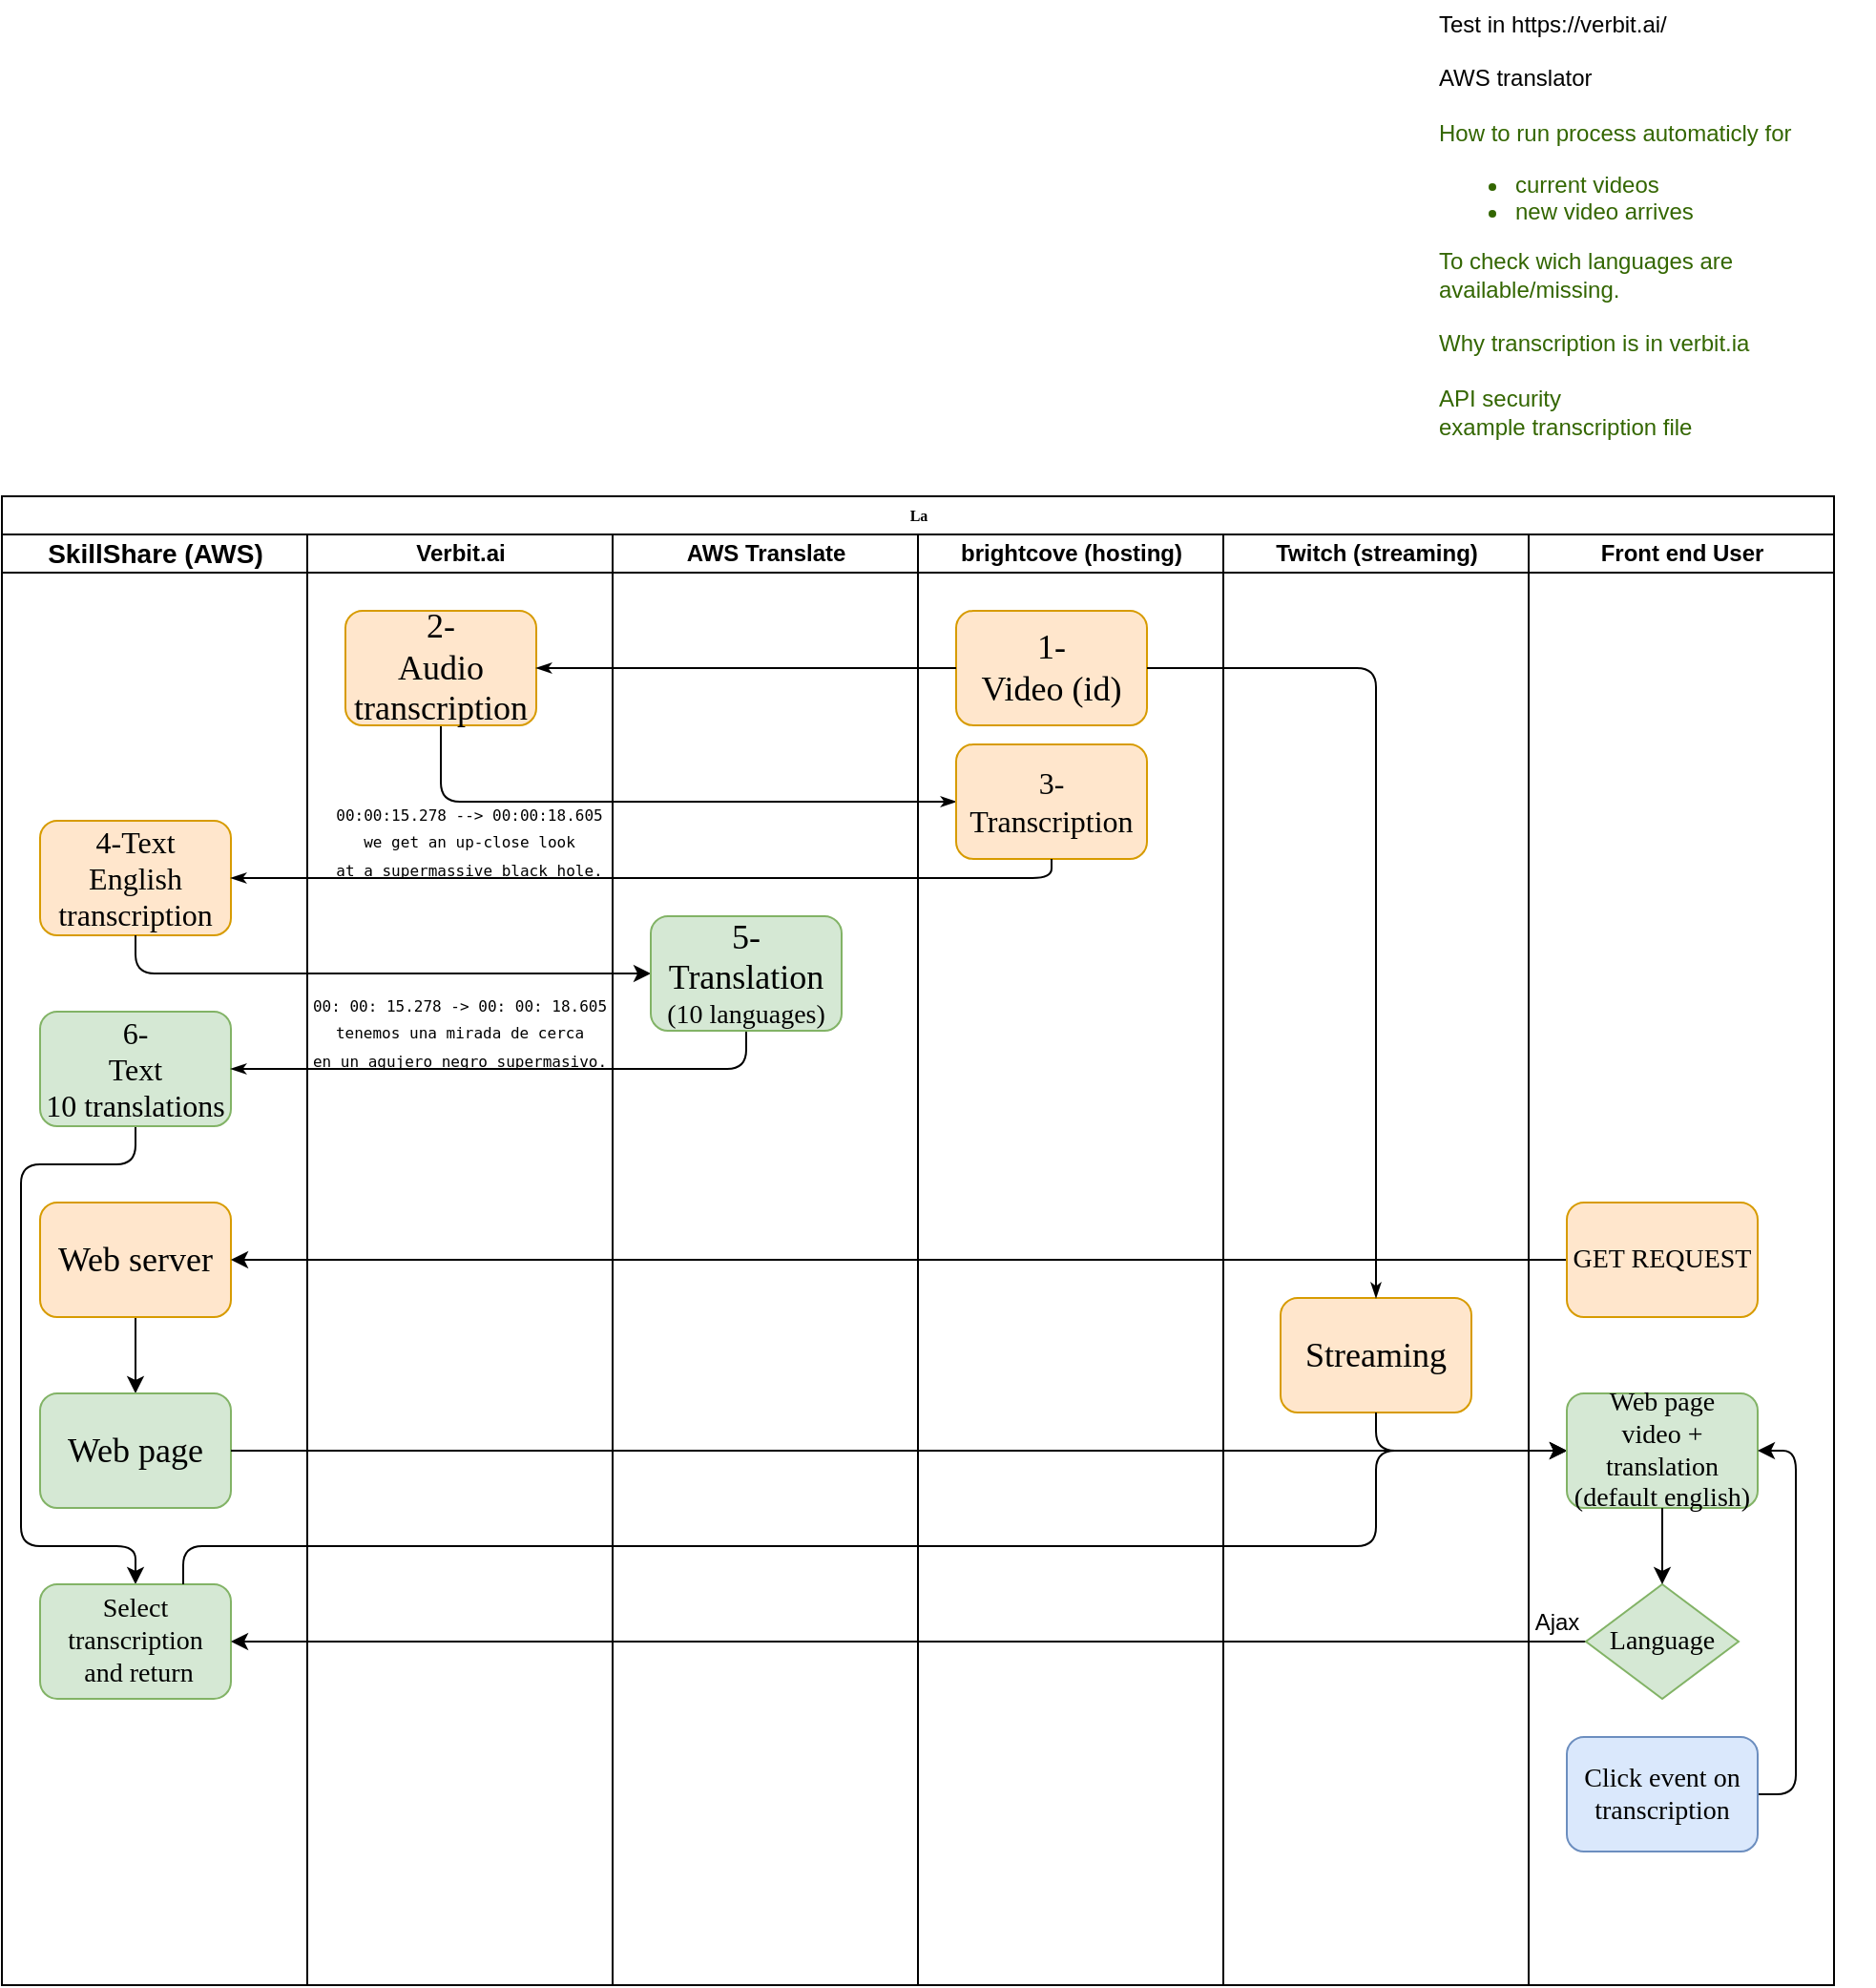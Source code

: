 <mxfile version="13.0.1" type="device"><diagram name="Page-1" id="74e2e168-ea6b-b213-b513-2b3c1d86103e"><mxGraphModel dx="1108" dy="1363" grid="1" gridSize="10" guides="1" tooltips="1" connect="1" arrows="1" fold="1" page="1" pageScale="1" pageWidth="1100" pageHeight="850" background="#ffffff" math="0" shadow="0"><root><mxCell id="0"/><mxCell id="1" parent="0"/><mxCell id="4BttZSGpMBCbi7sX92UD-6" value="Test in https://verbit.ai/&lt;br&gt;&lt;br&gt;AWS translator&lt;br&gt;&lt;br&gt;&lt;font color=&quot;#336600&quot;&gt;How to run process automaticly for&lt;br&gt;&lt;ul&gt;&lt;li&gt;&lt;font color=&quot;#336600&quot;&gt;current videos&lt;/font&gt;&lt;/li&gt;&lt;li&gt;&lt;font color=&quot;#336600&quot;&gt;new video arrives&lt;/font&gt;&lt;/li&gt;&lt;/ul&gt;&lt;div&gt;To check wich languages are available/missing.&lt;/div&gt;&lt;div&gt;&lt;br&gt;&lt;/div&gt;&lt;div&gt;Why transcription is in verbit.ia&lt;/div&gt;&lt;div&gt;&lt;br&gt;&lt;/div&gt;&lt;div&gt;API security&lt;/div&gt;&lt;div&gt;example transcription file&amp;nbsp;&lt;/div&gt;&lt;div&gt;&lt;br&gt;&lt;/div&gt;&lt;/font&gt;" style="text;html=1;strokeColor=none;fillColor=none;align=left;verticalAlign=middle;whiteSpace=wrap;rounded=0;" parent="1" vertex="1"><mxGeometry x="820" y="-250" width="230" height="250" as="geometry"/></mxCell><mxCell id="77e6c97f196da883-1" value="La" style="swimlane;html=1;childLayout=stackLayout;startSize=20;rounded=0;shadow=0;labelBackgroundColor=none;strokeWidth=1;fontFamily=Verdana;fontSize=8;align=center;" parent="1" vertex="1"><mxGeometry x="69" y="10" width="960" height="780" as="geometry"/></mxCell><mxCell id="77e6c97f196da883-28" style="edgeStyle=orthogonalEdgeStyle;rounded=1;html=1;labelBackgroundColor=none;startArrow=none;startFill=0;startSize=5;endArrow=classicThin;endFill=1;endSize=5;jettySize=auto;orthogonalLoop=1;strokeWidth=1;fontFamily=Verdana;fontSize=8;entryX=0;entryY=0.5;entryDx=0;entryDy=0;" parent="77e6c97f196da883-1" source="77e6c97f196da883-9" target="77e6c97f196da883-12" edge="1"><mxGeometry relative="1" as="geometry"><Array as="points"><mxPoint x="230" y="160"/><mxPoint x="500" y="160"/></Array></mxGeometry></mxCell><mxCell id="77e6c97f196da883-2" value="&lt;font style=&quot;font-size: 14px&quot;&gt;SkillShare (AWS)&lt;/font&gt;" style="swimlane;html=1;startSize=20;" parent="77e6c97f196da883-1" vertex="1"><mxGeometry y="20" width="160" height="760" as="geometry"><mxRectangle y="20" width="30" height="760" as="alternateBounds"/></mxGeometry></mxCell><mxCell id="4BttZSGpMBCbi7sX92UD-18" style="edgeStyle=orthogonalEdgeStyle;rounded=1;orthogonalLoop=1;jettySize=auto;html=1;entryX=0.5;entryY=0;entryDx=0;entryDy=0;exitX=0.5;exitY=1;exitDx=0;exitDy=0;" parent="77e6c97f196da883-2" source="4BttZSGpMBCbi7sX92UD-5" target="77e6c97f196da883-22" edge="1"><mxGeometry relative="1" as="geometry"><mxPoint x="80" y="530" as="targetPoint"/><mxPoint x="80" y="390" as="sourcePoint"/><Array as="points"><mxPoint x="70" y="330"/><mxPoint x="10" y="330"/><mxPoint x="10" y="530"/><mxPoint x="70" y="530"/></Array></mxGeometry></mxCell><mxCell id="4BttZSGpMBCbi7sX92UD-25" style="edgeStyle=orthogonalEdgeStyle;rounded=0;orthogonalLoop=1;jettySize=auto;html=1;exitX=0.5;exitY=1;exitDx=0;exitDy=0;entryX=0.5;entryY=0;entryDx=0;entryDy=0;" parent="77e6c97f196da883-2" source="77e6c97f196da883-21" target="77e6c97f196da883-18" edge="1"><mxGeometry relative="1" as="geometry"><mxPoint x="10" y="600" as="targetPoint"/><mxPoint x="560" y="590" as="sourcePoint"/><Array as="points"/></mxGeometry></mxCell><mxCell id="77e6c97f196da883-15" value="&lt;font size=&quot;3&quot;&gt;4-Text&lt;br&gt;English transcription&lt;br&gt;&lt;/font&gt;" style="rounded=1;whiteSpace=wrap;html=1;shadow=0;labelBackgroundColor=none;strokeWidth=1;fontFamily=Verdana;fontSize=8;align=center;fillColor=#ffe6cc;strokeColor=#d79b00;" parent="77e6c97f196da883-2" vertex="1"><mxGeometry x="20" y="150" width="100" height="60" as="geometry"/></mxCell><mxCell id="4BttZSGpMBCbi7sX92UD-5" value="&lt;font size=&quot;3&quot;&gt;6-&lt;br&gt;Text&lt;br&gt;10 translations&lt;br&gt;&lt;/font&gt;" style="rounded=1;whiteSpace=wrap;html=1;shadow=0;labelBackgroundColor=none;strokeWidth=1;fontFamily=Verdana;fontSize=8;align=center;fillColor=#d5e8d4;strokeColor=#82b366;" parent="77e6c97f196da883-2" vertex="1"><mxGeometry x="20" y="250" width="100" height="60" as="geometry"/></mxCell><mxCell id="77e6c97f196da883-21" value="&lt;font style=&quot;font-size: 18px&quot;&gt;Web server&lt;/font&gt;" style="rounded=1;whiteSpace=wrap;html=1;shadow=0;labelBackgroundColor=none;strokeWidth=1;fontFamily=Verdana;fontSize=8;align=center;fillColor=#ffe6cc;strokeColor=#d79b00;" parent="77e6c97f196da883-2" vertex="1"><mxGeometry x="20" y="350" width="100" height="60" as="geometry"/></mxCell><mxCell id="77e6c97f196da883-18" value="&lt;font style=&quot;font-size: 18px&quot;&gt;Web page&lt;/font&gt;" style="rounded=1;whiteSpace=wrap;html=1;shadow=0;labelBackgroundColor=none;strokeWidth=1;fontFamily=Verdana;fontSize=8;align=center;fillColor=#d5e8d4;strokeColor=#82b366;" parent="77e6c97f196da883-2" vertex="1"><mxGeometry x="20" y="450" width="100" height="60" as="geometry"/></mxCell><mxCell id="77e6c97f196da883-22" value="&lt;font style=&quot;font-size: 14px&quot;&gt;Select transcription&lt;br&gt;&amp;nbsp;and return&lt;/font&gt;" style="rounded=1;whiteSpace=wrap;html=1;shadow=0;labelBackgroundColor=none;strokeWidth=1;fontFamily=Verdana;fontSize=8;align=center;fillColor=#d5e8d4;strokeColor=#82b366;" parent="77e6c97f196da883-2" vertex="1"><mxGeometry x="20" y="550" width="100" height="60" as="geometry"/></mxCell><mxCell id="4BttZSGpMBCbi7sX92UD-3" style="edgeStyle=orthogonalEdgeStyle;rounded=1;orthogonalLoop=1;jettySize=auto;html=1;exitX=0.5;exitY=1;exitDx=0;exitDy=0;entryX=0;entryY=0.5;entryDx=0;entryDy=0;" parent="77e6c97f196da883-1" source="77e6c97f196da883-15" target="77e6c97f196da883-17" edge="1"><mxGeometry relative="1" as="geometry"><mxPoint x="340" y="460" as="targetPoint"/><mxPoint x="120" y="350" as="sourcePoint"/><Array as="points"><mxPoint x="70" y="250"/></Array></mxGeometry></mxCell><mxCell id="4BttZSGpMBCbi7sX92UD-4" style="edgeStyle=orthogonalEdgeStyle;rounded=1;html=1;labelBackgroundColor=none;startArrow=none;startFill=0;startSize=5;endArrow=classicThin;endFill=1;endSize=5;jettySize=auto;orthogonalLoop=1;strokeWidth=1;fontFamily=Verdana;fontSize=8;exitX=0.5;exitY=1;exitDx=0;exitDy=0;entryX=1;entryY=0.5;entryDx=0;entryDy=0;" parent="77e6c97f196da883-1" source="77e6c97f196da883-17" target="4BttZSGpMBCbi7sX92UD-5" edge="1"><mxGeometry relative="1" as="geometry"><mxPoint x="250" y="210" as="sourcePoint"/><mxPoint x="120" y="440" as="targetPoint"/><Array as="points"><mxPoint x="390" y="300"/></Array></mxGeometry></mxCell><mxCell id="77e6c97f196da883-3" value="Verbit.ai" style="swimlane;html=1;startSize=20;" parent="77e6c97f196da883-1" vertex="1"><mxGeometry x="160" y="20" width="160" height="760" as="geometry"/></mxCell><mxCell id="4BttZSGpMBCbi7sX92UD-19" value="&lt;pre&gt;&lt;span class=&quot;tlid-translation translation&quot; lang=&quot;es&quot;&gt;&lt;font style=&quot;font-size: 8px&quot;&gt;&lt;span title=&quot;&quot;&gt;00: 00: 15.278 -&amp;gt; 00: 00: 18.605&lt;/span&gt;&lt;br&gt;&lt;span title=&quot;&quot;&gt;tenemos una mirada de cerca&lt;/span&gt;&lt;br&gt;&lt;span title=&quot;&quot; class=&quot;&quot;&gt;en un agujero negro supermasivo.&lt;/span&gt;&lt;/font&gt;&lt;/span&gt;&lt;br&gt;&lt;/pre&gt;" style="text;html=1;strokeColor=none;fillColor=none;align=center;verticalAlign=middle;whiteSpace=wrap;rounded=0;" parent="77e6c97f196da883-3" vertex="1"><mxGeometry x="5" y="230" width="150" height="60" as="geometry"/></mxCell><mxCell id="4BttZSGpMBCbi7sX92UD-8" value="&lt;pre&gt;&lt;font style=&quot;font-size: 8px&quot;&gt;00:00:15.278 --&amp;gt; 00:00:18.605&lt;br/&gt;we get an up-close look&lt;br/&gt;at a supermassive black hole.&lt;/font&gt;&lt;/pre&gt;" style="text;html=1;strokeColor=none;fillColor=none;align=center;verticalAlign=middle;whiteSpace=wrap;rounded=0;" parent="77e6c97f196da883-3" vertex="1"><mxGeometry x="10" y="130" width="150" height="60" as="geometry"/></mxCell><mxCell id="77e6c97f196da883-9" value="&lt;font style=&quot;font-size: 18px&quot;&gt;2-&lt;br&gt;Audio transcription&lt;/font&gt;" style="rounded=1;whiteSpace=wrap;html=1;shadow=0;labelBackgroundColor=none;strokeWidth=1;fontFamily=Verdana;fontSize=8;align=center;fillColor=#ffe6cc;strokeColor=#d79b00;" parent="77e6c97f196da883-3" vertex="1"><mxGeometry x="20" y="40" width="100" height="60" as="geometry"/></mxCell><mxCell id="77e6c97f196da883-4" value="AWS Translate" style="swimlane;html=1;startSize=20;" parent="77e6c97f196da883-1" vertex="1"><mxGeometry x="320" y="20" width="160" height="760" as="geometry"/></mxCell><mxCell id="77e6c97f196da883-17" value="&lt;font&gt;&lt;span style=&quot;font-size: 18px&quot;&gt;5-&lt;br&gt;Translation&lt;/span&gt;&lt;br&gt;&lt;font style=&quot;font-size: 14px&quot;&gt;(10 languages)&lt;/font&gt;&lt;br&gt;&lt;/font&gt;" style="rounded=1;whiteSpace=wrap;html=1;shadow=0;labelBackgroundColor=none;strokeWidth=1;fontFamily=Verdana;fontSize=8;align=center;fillColor=#d5e8d4;strokeColor=#82b366;" parent="77e6c97f196da883-4" vertex="1"><mxGeometry x="20" y="200" width="100" height="60" as="geometry"/></mxCell><mxCell id="77e6c97f196da883-5" value="brightcove (hosting)" style="swimlane;html=1;startSize=20;" parent="77e6c97f196da883-1" vertex="1"><mxGeometry x="480" y="20" width="160" height="760" as="geometry"/></mxCell><mxCell id="77e6c97f196da883-12" value="&lt;h1&gt;&lt;span style=&quot;font-weight: normal&quot;&gt;3-Transcription&lt;/span&gt;&lt;/h1&gt;" style="rounded=1;whiteSpace=wrap;html=1;shadow=0;labelBackgroundColor=none;strokeWidth=1;fontFamily=Verdana;fontSize=8;align=center;fillColor=#ffe6cc;strokeColor=#d79b00;" parent="77e6c97f196da883-5" vertex="1"><mxGeometry x="20" y="110" width="100" height="60" as="geometry"/></mxCell><mxCell id="77e6c97f196da883-8" value="&lt;font style=&quot;font-size: 18px&quot;&gt;1-&lt;br&gt;Video (id)&lt;br&gt;&lt;/font&gt;" style="rounded=1;whiteSpace=wrap;html=1;shadow=0;labelBackgroundColor=none;strokeWidth=1;fontFamily=Verdana;fontSize=8;align=center;fillColor=#ffe6cc;strokeColor=#d79b00;" parent="77e6c97f196da883-5" vertex="1"><mxGeometry x="20" y="40" width="100" height="60" as="geometry"/></mxCell><mxCell id="77e6c97f196da883-6" value="Twitch (streaming)" style="swimlane;html=1;startSize=20;" parent="77e6c97f196da883-1" vertex="1"><mxGeometry x="640" y="20" width="160" height="760" as="geometry"/></mxCell><mxCell id="WP5U_IUgqzTku1RPDJRu-3" value="&lt;font style=&quot;font-size: 18px&quot;&gt;Streaming&lt;/font&gt;" style="rounded=1;whiteSpace=wrap;html=1;shadow=0;labelBackgroundColor=none;strokeWidth=1;fontFamily=Verdana;fontSize=8;align=center;fillColor=#ffe6cc;strokeColor=#d79b00;" parent="77e6c97f196da883-6" vertex="1"><mxGeometry x="30" y="400" width="100" height="60" as="geometry"/></mxCell><mxCell id="4BttZSGpMBCbi7sX92UD-10" style="edgeStyle=orthogonalEdgeStyle;rounded=0;orthogonalLoop=1;jettySize=auto;html=1;exitX=0;exitY=0.5;exitDx=0;exitDy=0;entryX=1;entryY=0.5;entryDx=0;entryDy=0;" parent="77e6c97f196da883-1" source="77e6c97f196da883-14" target="77e6c97f196da883-21" edge="1"><mxGeometry relative="1" as="geometry"><mxPoint x="120" y="470" as="targetPoint"/><mxPoint x="80" y="510" as="sourcePoint"/></mxGeometry></mxCell><mxCell id="4BttZSGpMBCbi7sX92UD-12" style="edgeStyle=orthogonalEdgeStyle;rounded=1;orthogonalLoop=1;jettySize=auto;html=1;exitX=0;exitY=0.5;exitDx=0;exitDy=0;entryX=1;entryY=0.5;entryDx=0;entryDy=0;" parent="77e6c97f196da883-1" source="77e6c97f196da883-20" target="77e6c97f196da883-22" edge="1"><mxGeometry relative="1" as="geometry"><mxPoint x="130" y="660" as="targetPoint"/><mxPoint x="130" y="580" as="sourcePoint"/></mxGeometry></mxCell><mxCell id="77e6c97f196da883-27" style="edgeStyle=orthogonalEdgeStyle;rounded=1;html=1;labelBackgroundColor=none;startArrow=none;startFill=0;startSize=5;endArrow=classicThin;endFill=1;endSize=5;jettySize=auto;orthogonalLoop=1;strokeWidth=1;fontFamily=Verdana;fontSize=8;entryX=1;entryY=0.5;entryDx=0;entryDy=0;exitX=0;exitY=0.5;exitDx=0;exitDy=0;" parent="77e6c97f196da883-1" source="77e6c97f196da883-8" target="77e6c97f196da883-9" edge="1"><mxGeometry relative="1" as="geometry"><Array as="points"><mxPoint x="490" y="90"/><mxPoint x="490" y="90"/></Array><mxPoint x="500" y="130" as="sourcePoint"/><mxPoint x="230" y="140" as="targetPoint"/></mxGeometry></mxCell><mxCell id="77e6c97f196da883-29" style="edgeStyle=orthogonalEdgeStyle;rounded=1;html=1;labelBackgroundColor=none;startArrow=none;startFill=0;startSize=5;endArrow=classicThin;endFill=1;endSize=5;jettySize=auto;orthogonalLoop=1;strokeWidth=1;fontFamily=Verdana;fontSize=8;entryX=1;entryY=0.5;entryDx=0;entryDy=0;" parent="77e6c97f196da883-1" source="77e6c97f196da883-12" target="77e6c97f196da883-15" edge="1"><mxGeometry relative="1" as="geometry"><mxPoint x="90" y="245" as="targetPoint"/><Array as="points"><mxPoint x="550" y="200"/><mxPoint x="120" y="200"/></Array></mxGeometry></mxCell><mxCell id="WP5U_IUgqzTku1RPDJRu-4" style="edgeStyle=orthogonalEdgeStyle;rounded=1;html=1;labelBackgroundColor=none;startArrow=none;startFill=0;startSize=5;endArrow=classicThin;endFill=1;endSize=5;jettySize=auto;orthogonalLoop=1;strokeWidth=1;fontFamily=Verdana;fontSize=8;exitX=1;exitY=0.5;exitDx=0;exitDy=0;entryX=0.5;entryY=0;entryDx=0;entryDy=0;" parent="77e6c97f196da883-1" source="77e6c97f196da883-8" target="WP5U_IUgqzTku1RPDJRu-3" edge="1"><mxGeometry relative="1" as="geometry"><mxPoint x="610" y="100" as="sourcePoint"/><mxPoint x="80" y="550" as="targetPoint"/><Array as="points"><mxPoint x="720" y="90"/></Array></mxGeometry></mxCell><mxCell id="4BttZSGpMBCbi7sX92UD-9" style="edgeStyle=orthogonalEdgeStyle;rounded=0;orthogonalLoop=1;jettySize=auto;html=1;exitX=1;exitY=0.5;exitDx=0;exitDy=0;entryX=0;entryY=0.5;entryDx=0;entryDy=0;" parent="77e6c97f196da883-1" source="77e6c97f196da883-18" target="77e6c97f196da883-19" edge="1"><mxGeometry relative="1" as="geometry"><mxPoint x="440" y="440" as="targetPoint"/><mxPoint x="80" y="300" as="sourcePoint"/></mxGeometry></mxCell><mxCell id="4BttZSGpMBCbi7sX92UD-17" style="edgeStyle=orthogonalEdgeStyle;rounded=1;orthogonalLoop=1;jettySize=auto;html=1;exitX=0.75;exitY=0;exitDx=0;exitDy=0;entryX=0;entryY=0.5;entryDx=0;entryDy=0;" parent="77e6c97f196da883-1" source="77e6c97f196da883-22" target="77e6c97f196da883-19" edge="1"><mxGeometry relative="1" as="geometry"><mxPoint x="510" y="580" as="targetPoint"/><mxPoint x="130" y="580" as="sourcePoint"/><Array as="points"><mxPoint x="95" y="550"/><mxPoint x="720" y="550"/><mxPoint x="720" y="500"/></Array></mxGeometry></mxCell><mxCell id="WP5U_IUgqzTku1RPDJRu-6" value="" style="endArrow=classic;html=1;rounded=1;edgeStyle=orthogonalEdgeStyle;exitX=0.5;exitY=1;exitDx=0;exitDy=0;entryX=0;entryY=0.5;entryDx=0;entryDy=0;" parent="77e6c97f196da883-1" source="WP5U_IUgqzTku1RPDJRu-3" target="77e6c97f196da883-19" edge="1"><mxGeometry width="50" height="50" relative="1" as="geometry"><mxPoint x="630" y="590" as="sourcePoint"/><mxPoint x="600" y="500" as="targetPoint"/></mxGeometry></mxCell><mxCell id="77e6c97f196da883-7" value="Front end User" style="swimlane;html=1;startSize=20;" parent="77e6c97f196da883-1" vertex="1"><mxGeometry x="800" y="20" width="160" height="760" as="geometry"/></mxCell><mxCell id="4BttZSGpMBCbi7sX92UD-14" value="Ajax" style="text;html=1;strokeColor=none;fillColor=none;align=center;verticalAlign=middle;whiteSpace=wrap;rounded=0;" parent="77e6c97f196da883-7" vertex="1"><mxGeometry x="-10" y="560" width="50" height="20" as="geometry"/></mxCell><mxCell id="77e6c97f196da883-19" value="&lt;font style=&quot;font-size: 14px&quot;&gt;Web page&lt;br&gt;video + translation&lt;br&gt;(default english)&lt;/font&gt;" style="rounded=1;whiteSpace=wrap;html=1;shadow=0;labelBackgroundColor=none;strokeWidth=1;fontFamily=Verdana;fontSize=8;align=center;fillColor=#d5e8d4;strokeColor=#82b366;" parent="77e6c97f196da883-7" vertex="1"><mxGeometry x="20" y="450" width="100" height="60" as="geometry"/></mxCell><mxCell id="77e6c97f196da883-20" value="&lt;font style=&quot;font-size: 14px&quot;&gt;Language&lt;/font&gt;" style="rhombus;whiteSpace=wrap;html=1;rounded=0;shadow=0;labelBackgroundColor=none;strokeWidth=1;fontFamily=Verdana;fontSize=8;align=center;fillColor=#d5e8d4;strokeColor=#82b366;" parent="77e6c97f196da883-7" vertex="1"><mxGeometry x="30" y="550" width="80" height="60" as="geometry"/></mxCell><mxCell id="WP5U_IUgqzTku1RPDJRu-7" value="" style="endArrow=classic;html=1;rounded=1;edgeStyle=orthogonalEdgeStyle;exitX=1;exitY=0.5;exitDx=0;exitDy=0;entryX=1;entryY=0.5;entryDx=0;entryDy=0;" parent="77e6c97f196da883-7" source="4BttZSGpMBCbi7sX92UD-22" target="77e6c97f196da883-19" edge="1"><mxGeometry width="50" height="50" relative="1" as="geometry"><mxPoint x="70" y="660" as="sourcePoint"/><mxPoint x="80" y="580" as="targetPoint"/><Array as="points"><mxPoint x="140" y="660"/><mxPoint x="140" y="480"/></Array></mxGeometry></mxCell><mxCell id="WP5U_IUgqzTku1RPDJRu-8" value="" style="endArrow=classic;html=1;rounded=1;edgeStyle=orthogonalEdgeStyle;entryX=0.5;entryY=0;entryDx=0;entryDy=0;exitX=0.5;exitY=1;exitDx=0;exitDy=0;" parent="77e6c97f196da883-7" source="77e6c97f196da883-19" target="77e6c97f196da883-20" edge="1"><mxGeometry width="50" height="50" relative="1" as="geometry"><mxPoint x="-150" y="590.0" as="sourcePoint"/><mxPoint x="-180" y="500" as="targetPoint"/></mxGeometry></mxCell><mxCell id="4BttZSGpMBCbi7sX92UD-22" value="&lt;span style=&quot;font-size: 14px&quot;&gt;Click event on transcription&lt;/span&gt;" style="rounded=1;whiteSpace=wrap;html=1;shadow=0;labelBackgroundColor=none;strokeWidth=1;fontFamily=Verdana;fontSize=8;align=center;fillColor=#dae8fc;strokeColor=#6c8ebf;" parent="77e6c97f196da883-7" vertex="1"><mxGeometry x="20" y="630" width="100" height="60" as="geometry"/></mxCell><mxCell id="77e6c97f196da883-14" value="&lt;font style=&quot;font-size: 14px&quot;&gt;GET REQUEST&lt;/font&gt;" style="rounded=1;whiteSpace=wrap;html=1;shadow=0;labelBackgroundColor=none;strokeWidth=1;fontFamily=Verdana;fontSize=8;align=center;fillColor=#ffe6cc;strokeColor=#d79b00;" parent="77e6c97f196da883-7" vertex="1"><mxGeometry x="20" y="350" width="100" height="60" as="geometry"/></mxCell></root></mxGraphModel></diagram></mxfile>